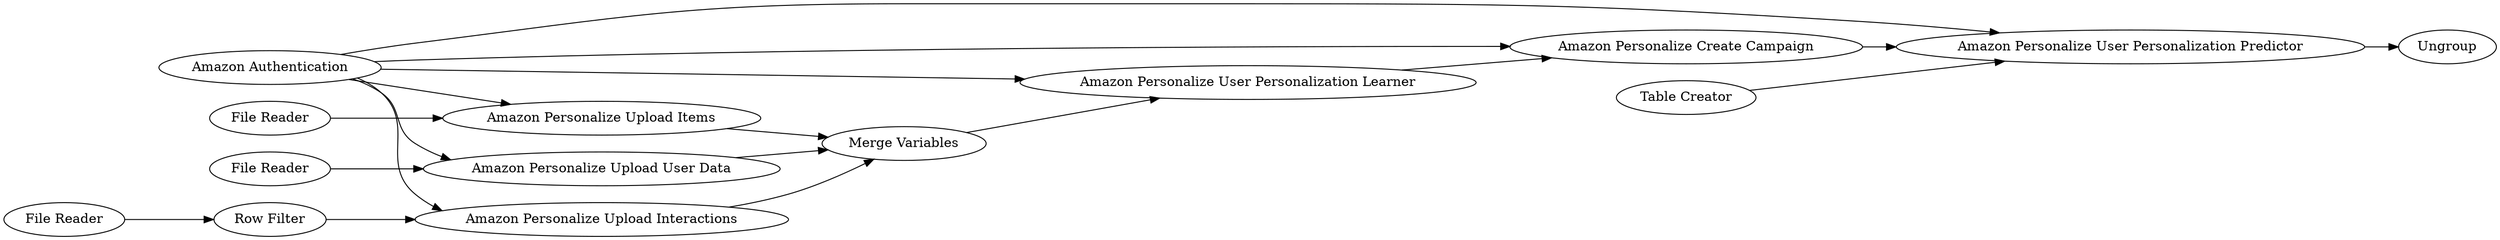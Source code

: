digraph {
	3 [label="Amazon Authentication"]
	22 [label="Amazon Personalize Upload User Data"]
	25 [label="Amazon Personalize Upload Interactions"]
	39 [label="Amazon Personalize Upload Items"]
	56 [label="Amazon Personalize User Personalization Learner"]
	68 [label="Amazon Personalize User Personalization Predictor"]
	70 [label="Amazon Personalize Create Campaign"]
	75 [label="File Reader"]
	76 [label="File Reader"]
	99 [label="File Reader"]
	100 [label="Row Filter"]
	101 [label="Merge Variables"]
	103 [label="Table Creator"]
	111 [label=Ungroup]
	3 -> 39
	3 -> 70
	3 -> 68
	3 -> 22
	3 -> 25
	3 -> 56
	22 -> 101
	25 -> 101
	39 -> 101
	56 -> 70
	68 -> 111
	70 -> 68
	75 -> 22
	76 -> 39
	99 -> 100
	100 -> 25
	101 -> 56
	103 -> 68
	rankdir=LR
}

